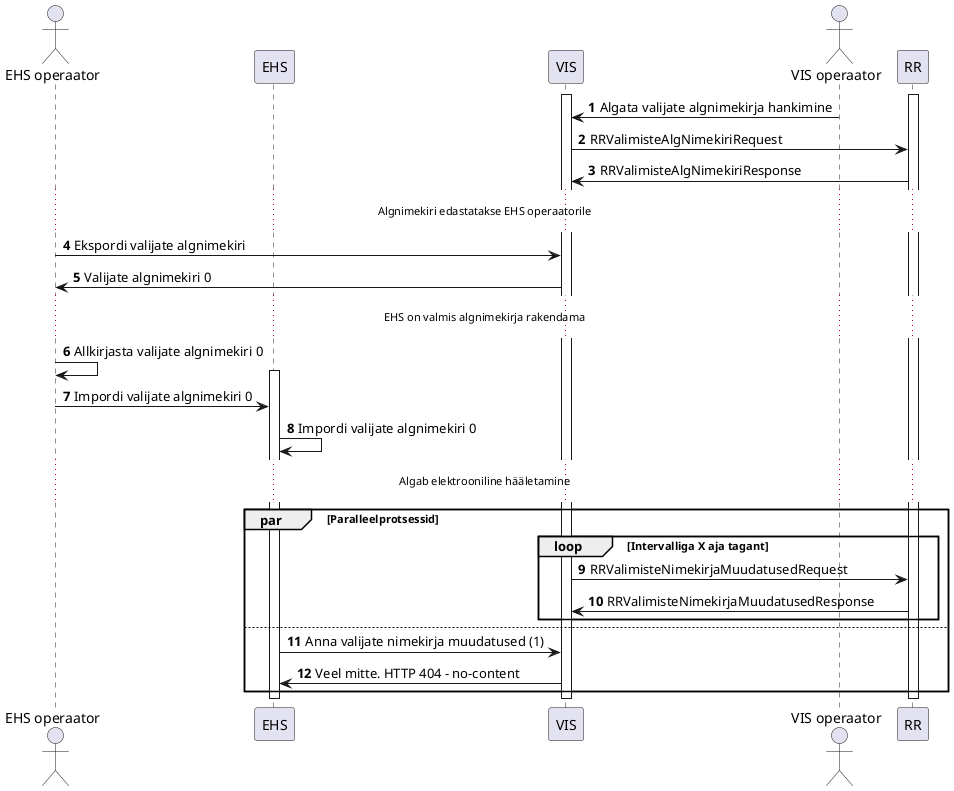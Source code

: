 @startuml
autonumber
actor "EHS operaator" as ac_ehs
participant "EHS" as ehs
participant "VIS" as vis
actor "VIS operaator" as ac_vis
participant "RR" as rr

activate vis
activate rr

ac_vis -> vis : Algata valijate algnimekirja hankimine
vis -> rr : RRValimisteAlgNimekiriRequest
rr -> vis : RRValimisteAlgNimekiriResponse

...Algnimekiri edastatakse EHS operaatorile...

ac_ehs -> vis: Ekspordi valijate algnimekiri
vis -> ac_ehs: Valijate algnimekiri 0

...EHS on valmis algnimekirja rakendama...

ac_ehs -> ac_ehs: Allkirjasta valijate algnimekiri 0
activate ehs
ac_ehs -> ehs: Impordi valijate algnimekiri 0
ehs -> ehs: Impordi valijate algnimekiri 0

...Algab elektrooniline hääletamine...
par Paralleelprotsessid
	loop Intervalliga X aja tagant
      vis -> rr : RRValimisteNimekirjaMuudatusedRequest
      rr -> vis : RRValimisteNimekirjaMuudatusedResponse
	end

	else

	ehs -> vis : Anna valijate nimekirja muudatused (1)
	vis -> ehs : Veel mitte. HTTP 404 - no-content

end

deactivate vis
deactivate rr
deactivate ehs

@enduml

